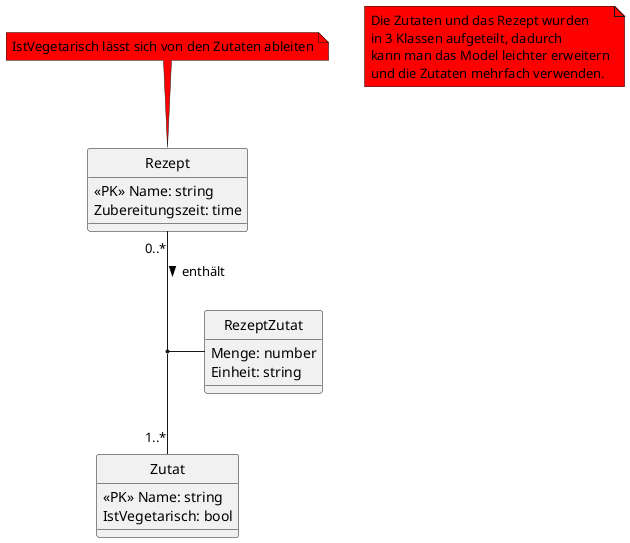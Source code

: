 @startuml UE1_1_2

hide circle

class Rezept{
    <<PK>> Name: string
    Zubereitungszeit: time
}
note top #red
IstVegetarisch lässt sich von den Zutaten ableiten
end note

class Zutat{
    <<PK>> Name: string
    IstVegetarisch: bool
}

class RezeptZutat{
    Menge: number
    Einheit: string
}

Rezept "0..*" -down- "1..*" Zutat : enthält >

(Rezept, Zutat) -right- RezeptZutat

note as n1 #red
Die Zutaten und das Rezept wurden
in 3 Klassen aufgeteilt, dadurch
kann man das Model leichter erweitern
und die Zutaten mehrfach verwenden.
end note

@enduml